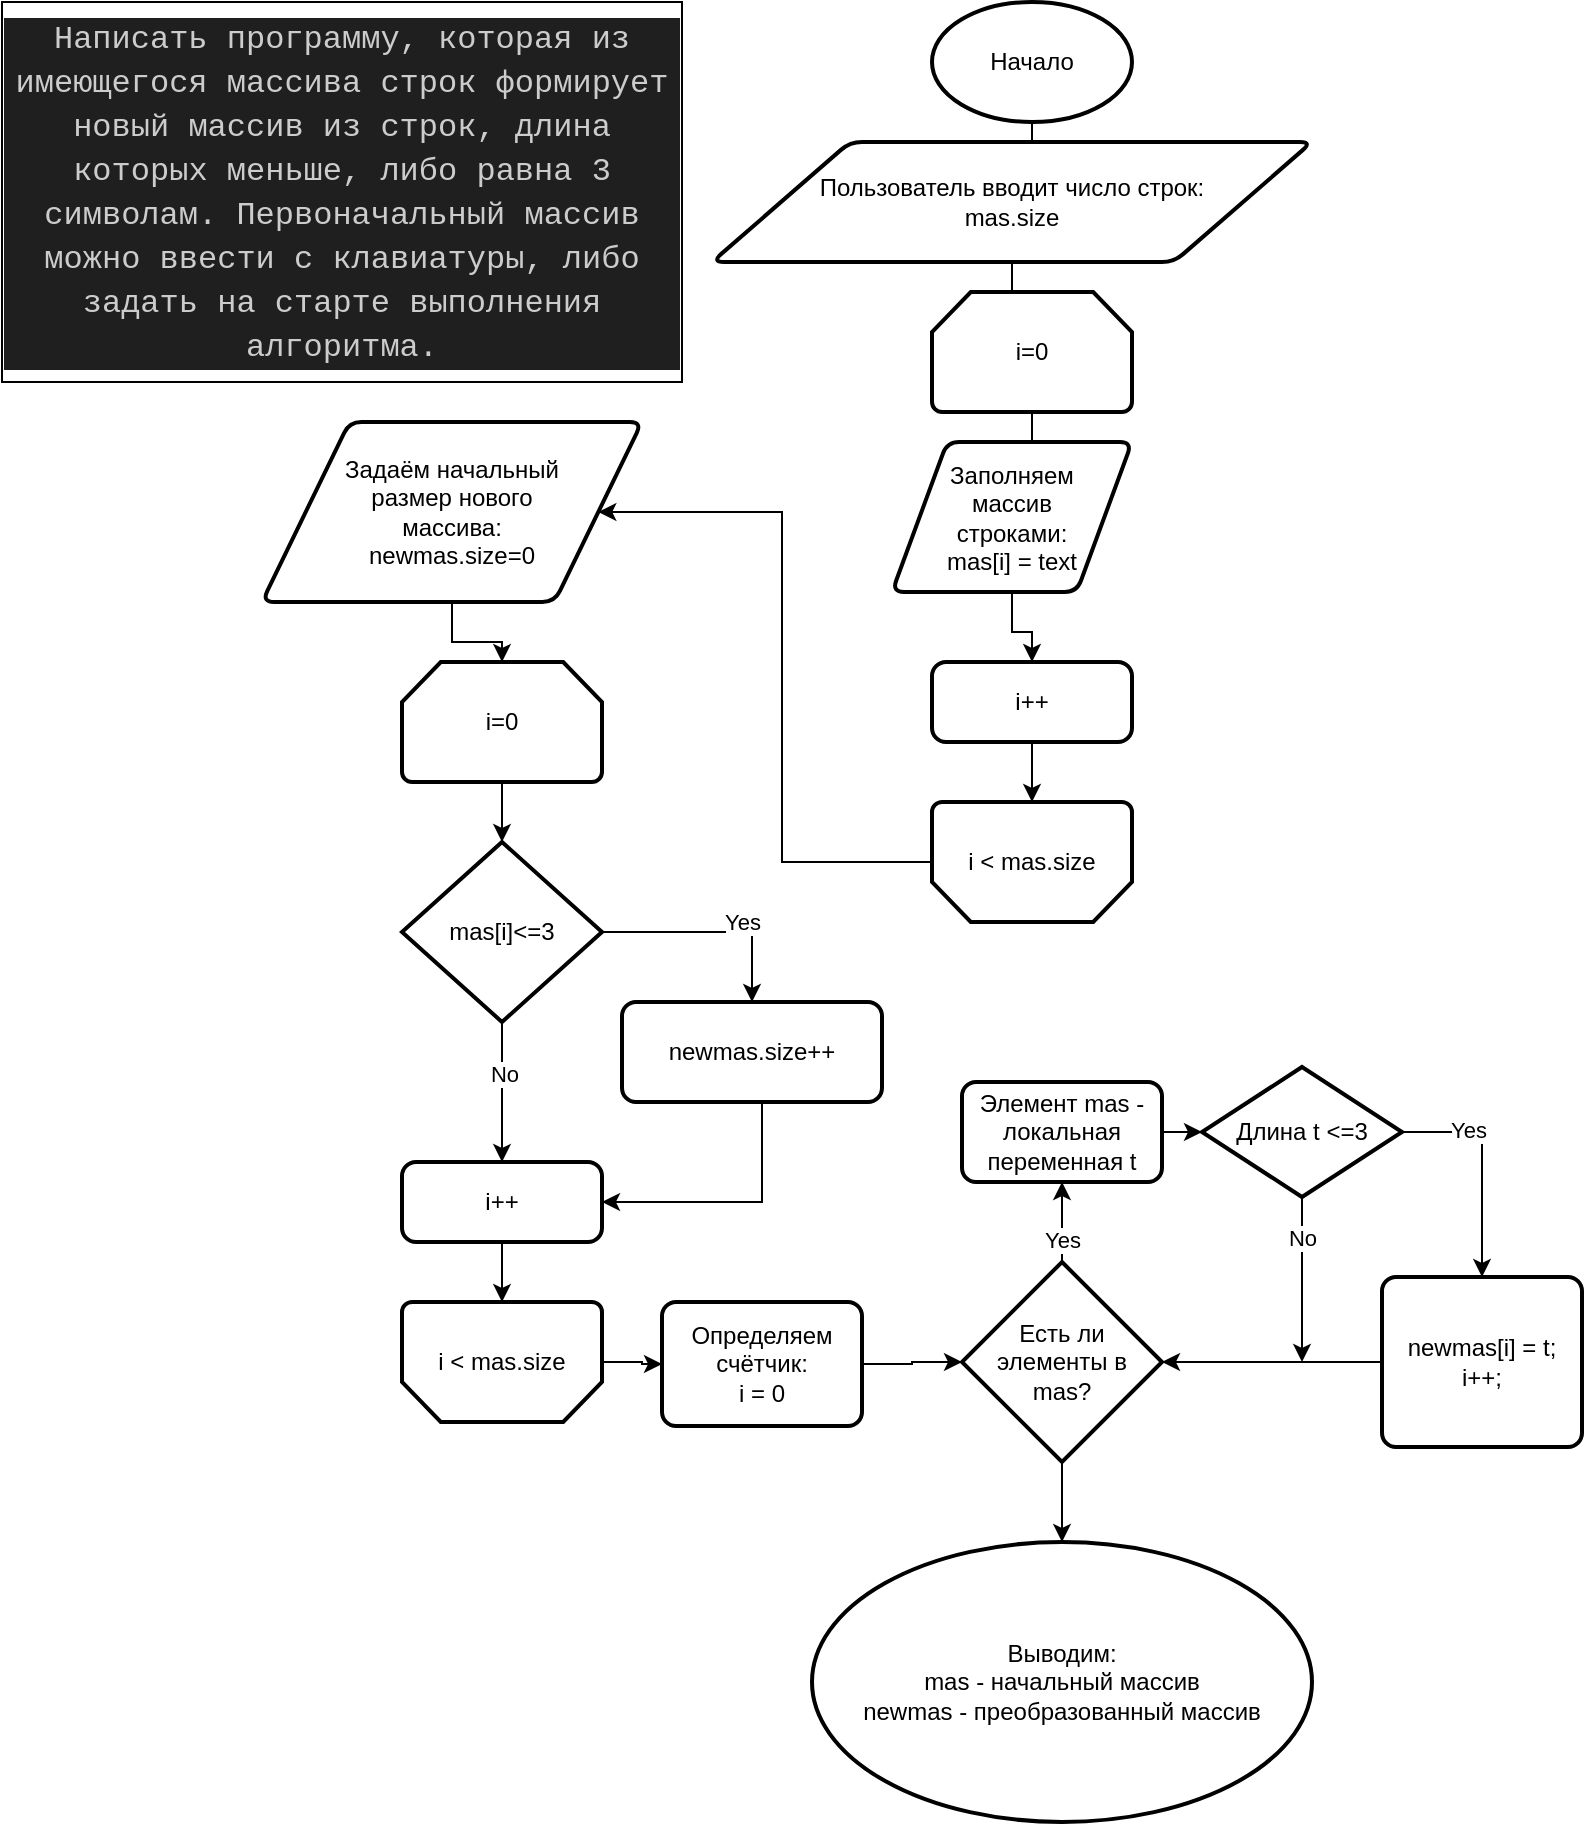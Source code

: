 <mxfile version="21.6.9" type="device">
  <diagram name="Страница — 1" id="iBxd9OmrGTzxE1lxkZQu">
    <mxGraphModel dx="1320" dy="750" grid="1" gridSize="10" guides="1" tooltips="1" connect="1" arrows="1" fold="1" page="1" pageScale="1" pageWidth="827" pageHeight="1169" math="0" shadow="0">
      <root>
        <mxCell id="0" />
        <mxCell id="1" parent="0" />
        <mxCell id="f531v18-Qi0poUWX89r_-1" value="&lt;div style=&quot;color: rgb(204, 204, 204); background-color: rgb(31, 31, 31); font-family: Consolas, &amp;quot;Courier New&amp;quot;, monospace; font-size: 16px; line-height: 22px;&quot;&gt;Написать программу, которая из имеющегося массива строк формирует новый массив из строк, длина которых меньше, либо равна 3 символам. Первоначальный массив можно ввести с клавиатуры, либо задать на старте выполнения алгоритма.&lt;/div&gt;" style="rounded=0;whiteSpace=wrap;html=1;" vertex="1" parent="1">
          <mxGeometry x="20" y="20" width="340" height="190" as="geometry" />
        </mxCell>
        <mxCell id="f531v18-Qi0poUWX89r_-29" style="edgeStyle=orthogonalEdgeStyle;rounded=0;orthogonalLoop=1;jettySize=auto;html=1;" edge="1" parent="1" source="f531v18-Qi0poUWX89r_-2" target="f531v18-Qi0poUWX89r_-3">
          <mxGeometry relative="1" as="geometry" />
        </mxCell>
        <mxCell id="f531v18-Qi0poUWX89r_-2" value="Начало" style="strokeWidth=2;html=1;shape=mxgraph.flowchart.start_1;whiteSpace=wrap;" vertex="1" parent="1">
          <mxGeometry x="485" y="20" width="100" height="60" as="geometry" />
        </mxCell>
        <mxCell id="f531v18-Qi0poUWX89r_-31" style="edgeStyle=orthogonalEdgeStyle;rounded=0;orthogonalLoop=1;jettySize=auto;html=1;" edge="1" parent="1" source="f531v18-Qi0poUWX89r_-3" target="f531v18-Qi0poUWX89r_-25">
          <mxGeometry relative="1" as="geometry" />
        </mxCell>
        <mxCell id="f531v18-Qi0poUWX89r_-3" value="Пользователь вводит число строк: &lt;br&gt;mas.size" style="shape=parallelogram;html=1;strokeWidth=2;perimeter=parallelogramPerimeter;whiteSpace=wrap;rounded=1;arcSize=12;size=0.23;" vertex="1" parent="1">
          <mxGeometry x="375" y="90" width="300" height="60" as="geometry" />
        </mxCell>
        <mxCell id="f531v18-Qi0poUWX89r_-47" style="edgeStyle=orthogonalEdgeStyle;rounded=0;orthogonalLoop=1;jettySize=auto;html=1;" edge="1" parent="1" source="f531v18-Qi0poUWX89r_-22" target="f531v18-Qi0poUWX89r_-40">
          <mxGeometry relative="1" as="geometry" />
        </mxCell>
        <mxCell id="f531v18-Qi0poUWX89r_-22" value="Задаём начальный&lt;br&gt;размер нового&lt;br&gt;массива:&lt;br&gt;newmas.size=0" style="shape=parallelogram;html=1;strokeWidth=2;perimeter=parallelogramPerimeter;whiteSpace=wrap;rounded=1;arcSize=12;size=0.23;" vertex="1" parent="1">
          <mxGeometry x="150" y="230" width="190" height="90" as="geometry" />
        </mxCell>
        <mxCell id="f531v18-Qi0poUWX89r_-32" style="edgeStyle=orthogonalEdgeStyle;rounded=0;orthogonalLoop=1;jettySize=auto;html=1;" edge="1" parent="1" source="f531v18-Qi0poUWX89r_-25" target="f531v18-Qi0poUWX89r_-27">
          <mxGeometry relative="1" as="geometry" />
        </mxCell>
        <mxCell id="f531v18-Qi0poUWX89r_-25" value="i=0" style="strokeWidth=2;html=1;shape=mxgraph.flowchart.loop_limit;whiteSpace=wrap;" vertex="1" parent="1">
          <mxGeometry x="485" y="165" width="100" height="60" as="geometry" />
        </mxCell>
        <mxCell id="f531v18-Qi0poUWX89r_-38" style="edgeStyle=orthogonalEdgeStyle;rounded=0;orthogonalLoop=1;jettySize=auto;html=1;entryX=1;entryY=0.5;entryDx=0;entryDy=0;" edge="1" parent="1" source="f531v18-Qi0poUWX89r_-26" target="f531v18-Qi0poUWX89r_-22">
          <mxGeometry relative="1" as="geometry">
            <Array as="points">
              <mxPoint x="410" y="450" />
              <mxPoint x="410" y="275" />
            </Array>
          </mxGeometry>
        </mxCell>
        <mxCell id="f531v18-Qi0poUWX89r_-26" value="i &amp;lt; mas.size" style="strokeWidth=2;html=1;shape=mxgraph.flowchart.loop_limit;whiteSpace=wrap;rotation=0;direction=west;" vertex="1" parent="1">
          <mxGeometry x="485" y="420" width="100" height="60" as="geometry" />
        </mxCell>
        <mxCell id="f531v18-Qi0poUWX89r_-36" style="edgeStyle=orthogonalEdgeStyle;rounded=0;orthogonalLoop=1;jettySize=auto;html=1;" edge="1" parent="1" source="f531v18-Qi0poUWX89r_-27" target="f531v18-Qi0poUWX89r_-35">
          <mxGeometry relative="1" as="geometry" />
        </mxCell>
        <mxCell id="f531v18-Qi0poUWX89r_-27" value="Заполняем &lt;br&gt;массив &lt;br&gt;строками:&lt;br&gt;mas[i] = text" style="shape=parallelogram;html=1;strokeWidth=2;perimeter=parallelogramPerimeter;whiteSpace=wrap;rounded=1;arcSize=12;size=0.23;" vertex="1" parent="1">
          <mxGeometry x="465" y="240" width="120" height="75" as="geometry" />
        </mxCell>
        <mxCell id="f531v18-Qi0poUWX89r_-37" style="edgeStyle=orthogonalEdgeStyle;rounded=0;orthogonalLoop=1;jettySize=auto;html=1;" edge="1" parent="1" source="f531v18-Qi0poUWX89r_-35" target="f531v18-Qi0poUWX89r_-26">
          <mxGeometry relative="1" as="geometry" />
        </mxCell>
        <mxCell id="f531v18-Qi0poUWX89r_-35" value="i++" style="rounded=1;whiteSpace=wrap;html=1;absoluteArcSize=1;arcSize=14;strokeWidth=2;" vertex="1" parent="1">
          <mxGeometry x="485" y="350" width="100" height="40" as="geometry" />
        </mxCell>
        <mxCell id="f531v18-Qi0poUWX89r_-50" style="edgeStyle=orthogonalEdgeStyle;rounded=0;orthogonalLoop=1;jettySize=auto;html=1;" edge="1" parent="1" source="f531v18-Qi0poUWX89r_-40" target="f531v18-Qi0poUWX89r_-48">
          <mxGeometry relative="1" as="geometry" />
        </mxCell>
        <mxCell id="f531v18-Qi0poUWX89r_-40" value="i=0" style="strokeWidth=2;html=1;shape=mxgraph.flowchart.loop_limit;whiteSpace=wrap;" vertex="1" parent="1">
          <mxGeometry x="220" y="350" width="100" height="60" as="geometry" />
        </mxCell>
        <mxCell id="f531v18-Qi0poUWX89r_-72" style="edgeStyle=orthogonalEdgeStyle;rounded=0;orthogonalLoop=1;jettySize=auto;html=1;" edge="1" parent="1" source="f531v18-Qi0poUWX89r_-41" target="f531v18-Qi0poUWX89r_-70">
          <mxGeometry relative="1" as="geometry" />
        </mxCell>
        <mxCell id="f531v18-Qi0poUWX89r_-41" value="i &amp;lt; mas.size" style="strokeWidth=2;html=1;shape=mxgraph.flowchart.loop_limit;whiteSpace=wrap;rotation=0;direction=west;" vertex="1" parent="1">
          <mxGeometry x="220" y="670" width="100" height="60" as="geometry" />
        </mxCell>
        <mxCell id="f531v18-Qi0poUWX89r_-44" style="edgeStyle=orthogonalEdgeStyle;rounded=0;orthogonalLoop=1;jettySize=auto;html=1;" edge="1" parent="1" source="f531v18-Qi0poUWX89r_-45" target="f531v18-Qi0poUWX89r_-41">
          <mxGeometry relative="1" as="geometry" />
        </mxCell>
        <mxCell id="f531v18-Qi0poUWX89r_-45" value="i++" style="rounded=1;whiteSpace=wrap;html=1;absoluteArcSize=1;arcSize=14;strokeWidth=2;" vertex="1" parent="1">
          <mxGeometry x="220" y="600" width="100" height="40" as="geometry" />
        </mxCell>
        <mxCell id="f531v18-Qi0poUWX89r_-51" style="edgeStyle=orthogonalEdgeStyle;rounded=0;orthogonalLoop=1;jettySize=auto;html=1;entryX=0.5;entryY=0;entryDx=0;entryDy=0;" edge="1" parent="1" source="f531v18-Qi0poUWX89r_-48" target="f531v18-Qi0poUWX89r_-49">
          <mxGeometry relative="1" as="geometry" />
        </mxCell>
        <mxCell id="f531v18-Qi0poUWX89r_-52" value="Yes" style="edgeLabel;html=1;align=center;verticalAlign=middle;resizable=0;points=[];" vertex="1" connectable="0" parent="f531v18-Qi0poUWX89r_-51">
          <mxGeometry x="0.073" relative="1" as="geometry">
            <mxPoint x="11" y="-5" as="offset" />
          </mxGeometry>
        </mxCell>
        <mxCell id="f531v18-Qi0poUWX89r_-53" style="edgeStyle=orthogonalEdgeStyle;rounded=0;orthogonalLoop=1;jettySize=auto;html=1;" edge="1" parent="1" source="f531v18-Qi0poUWX89r_-48" target="f531v18-Qi0poUWX89r_-45">
          <mxGeometry relative="1" as="geometry" />
        </mxCell>
        <mxCell id="f531v18-Qi0poUWX89r_-54" value="No" style="edgeLabel;html=1;align=center;verticalAlign=middle;resizable=0;points=[];" vertex="1" connectable="0" parent="f531v18-Qi0poUWX89r_-53">
          <mxGeometry x="-0.274" y="1" relative="1" as="geometry">
            <mxPoint as="offset" />
          </mxGeometry>
        </mxCell>
        <mxCell id="f531v18-Qi0poUWX89r_-48" value="mas[i]&amp;lt;=3" style="strokeWidth=2;html=1;shape=mxgraph.flowchart.decision;whiteSpace=wrap;" vertex="1" parent="1">
          <mxGeometry x="220" y="440" width="100" height="90" as="geometry" />
        </mxCell>
        <mxCell id="f531v18-Qi0poUWX89r_-55" style="edgeStyle=orthogonalEdgeStyle;rounded=0;orthogonalLoop=1;jettySize=auto;html=1;entryX=1;entryY=0.5;entryDx=0;entryDy=0;" edge="1" parent="1" source="f531v18-Qi0poUWX89r_-49" target="f531v18-Qi0poUWX89r_-45">
          <mxGeometry relative="1" as="geometry">
            <Array as="points">
              <mxPoint x="400" y="620" />
            </Array>
          </mxGeometry>
        </mxCell>
        <mxCell id="f531v18-Qi0poUWX89r_-49" value="newmas.size++" style="rounded=1;whiteSpace=wrap;html=1;absoluteArcSize=1;arcSize=14;strokeWidth=2;" vertex="1" parent="1">
          <mxGeometry x="330" y="520" width="130" height="50" as="geometry" />
        </mxCell>
        <mxCell id="f531v18-Qi0poUWX89r_-60" style="edgeStyle=orthogonalEdgeStyle;rounded=0;orthogonalLoop=1;jettySize=auto;html=1;entryX=0.5;entryY=1;entryDx=0;entryDy=0;" edge="1" parent="1" source="f531v18-Qi0poUWX89r_-56" target="f531v18-Qi0poUWX89r_-58">
          <mxGeometry relative="1" as="geometry" />
        </mxCell>
        <mxCell id="f531v18-Qi0poUWX89r_-63" value="Yes" style="edgeLabel;html=1;align=center;verticalAlign=middle;resizable=0;points=[];" vertex="1" connectable="0" parent="f531v18-Qi0poUWX89r_-60">
          <mxGeometry x="-0.44" relative="1" as="geometry">
            <mxPoint as="offset" />
          </mxGeometry>
        </mxCell>
        <mxCell id="f531v18-Qi0poUWX89r_-74" style="edgeStyle=orthogonalEdgeStyle;rounded=0;orthogonalLoop=1;jettySize=auto;html=1;" edge="1" parent="1" source="f531v18-Qi0poUWX89r_-56" target="f531v18-Qi0poUWX89r_-73">
          <mxGeometry relative="1" as="geometry" />
        </mxCell>
        <mxCell id="f531v18-Qi0poUWX89r_-56" value="Есть ли элементы в &lt;br&gt;mas?" style="strokeWidth=2;html=1;shape=mxgraph.flowchart.decision;whiteSpace=wrap;" vertex="1" parent="1">
          <mxGeometry x="500" y="650" width="100" height="100" as="geometry" />
        </mxCell>
        <mxCell id="f531v18-Qi0poUWX89r_-62" style="edgeStyle=orthogonalEdgeStyle;rounded=0;orthogonalLoop=1;jettySize=auto;html=1;" edge="1" parent="1" source="f531v18-Qi0poUWX89r_-58" target="f531v18-Qi0poUWX89r_-61">
          <mxGeometry relative="1" as="geometry" />
        </mxCell>
        <mxCell id="f531v18-Qi0poUWX89r_-58" value="Элемент mas - локальная переменная t" style="rounded=1;whiteSpace=wrap;html=1;absoluteArcSize=1;arcSize=14;strokeWidth=2;" vertex="1" parent="1">
          <mxGeometry x="500" y="560" width="100" height="50" as="geometry" />
        </mxCell>
        <mxCell id="f531v18-Qi0poUWX89r_-65" style="edgeStyle=orthogonalEdgeStyle;rounded=0;orthogonalLoop=1;jettySize=auto;html=1;entryX=0.5;entryY=0;entryDx=0;entryDy=0;" edge="1" parent="1" source="f531v18-Qi0poUWX89r_-61" target="f531v18-Qi0poUWX89r_-64">
          <mxGeometry relative="1" as="geometry">
            <Array as="points">
              <mxPoint x="760" y="585" />
            </Array>
          </mxGeometry>
        </mxCell>
        <mxCell id="f531v18-Qi0poUWX89r_-66" value="Yes" style="edgeLabel;html=1;align=center;verticalAlign=middle;resizable=0;points=[];" vertex="1" connectable="0" parent="f531v18-Qi0poUWX89r_-65">
          <mxGeometry x="-0.412" y="1" relative="1" as="geometry">
            <mxPoint as="offset" />
          </mxGeometry>
        </mxCell>
        <mxCell id="f531v18-Qi0poUWX89r_-68" style="edgeStyle=orthogonalEdgeStyle;rounded=0;orthogonalLoop=1;jettySize=auto;html=1;" edge="1" parent="1" source="f531v18-Qi0poUWX89r_-61">
          <mxGeometry relative="1" as="geometry">
            <mxPoint x="670" y="700" as="targetPoint" />
          </mxGeometry>
        </mxCell>
        <mxCell id="f531v18-Qi0poUWX89r_-69" value="No" style="edgeLabel;html=1;align=center;verticalAlign=middle;resizable=0;points=[];" vertex="1" connectable="0" parent="f531v18-Qi0poUWX89r_-68">
          <mxGeometry x="-0.52" relative="1" as="geometry">
            <mxPoint as="offset" />
          </mxGeometry>
        </mxCell>
        <mxCell id="f531v18-Qi0poUWX89r_-61" value="Длина t &amp;lt;=3" style="strokeWidth=2;html=1;shape=mxgraph.flowchart.decision;whiteSpace=wrap;" vertex="1" parent="1">
          <mxGeometry x="620" y="552.5" width="100" height="65" as="geometry" />
        </mxCell>
        <mxCell id="f531v18-Qi0poUWX89r_-67" style="edgeStyle=orthogonalEdgeStyle;rounded=0;orthogonalLoop=1;jettySize=auto;html=1;" edge="1" parent="1" source="f531v18-Qi0poUWX89r_-64" target="f531v18-Qi0poUWX89r_-56">
          <mxGeometry relative="1" as="geometry" />
        </mxCell>
        <mxCell id="f531v18-Qi0poUWX89r_-64" value="newmas[i] = t;&lt;br&gt;i++;" style="rounded=1;whiteSpace=wrap;html=1;absoluteArcSize=1;arcSize=14;strokeWidth=2;" vertex="1" parent="1">
          <mxGeometry x="710" y="657.5" width="100" height="85" as="geometry" />
        </mxCell>
        <mxCell id="f531v18-Qi0poUWX89r_-71" style="edgeStyle=orthogonalEdgeStyle;rounded=0;orthogonalLoop=1;jettySize=auto;html=1;entryX=0;entryY=0.5;entryDx=0;entryDy=0;entryPerimeter=0;" edge="1" parent="1" source="f531v18-Qi0poUWX89r_-70" target="f531v18-Qi0poUWX89r_-56">
          <mxGeometry relative="1" as="geometry" />
        </mxCell>
        <mxCell id="f531v18-Qi0poUWX89r_-70" value="Определяем счётчик:&lt;br&gt;i = 0" style="rounded=1;whiteSpace=wrap;html=1;absoluteArcSize=1;arcSize=14;strokeWidth=2;" vertex="1" parent="1">
          <mxGeometry x="350" y="670" width="100" height="62" as="geometry" />
        </mxCell>
        <mxCell id="f531v18-Qi0poUWX89r_-73" value="Выводим:&lt;br&gt;mas - начальный массив&lt;br&gt;newmas - преобразованный массив" style="strokeWidth=2;html=1;shape=mxgraph.flowchart.start_1;whiteSpace=wrap;" vertex="1" parent="1">
          <mxGeometry x="425" y="790" width="250" height="140" as="geometry" />
        </mxCell>
      </root>
    </mxGraphModel>
  </diagram>
</mxfile>

